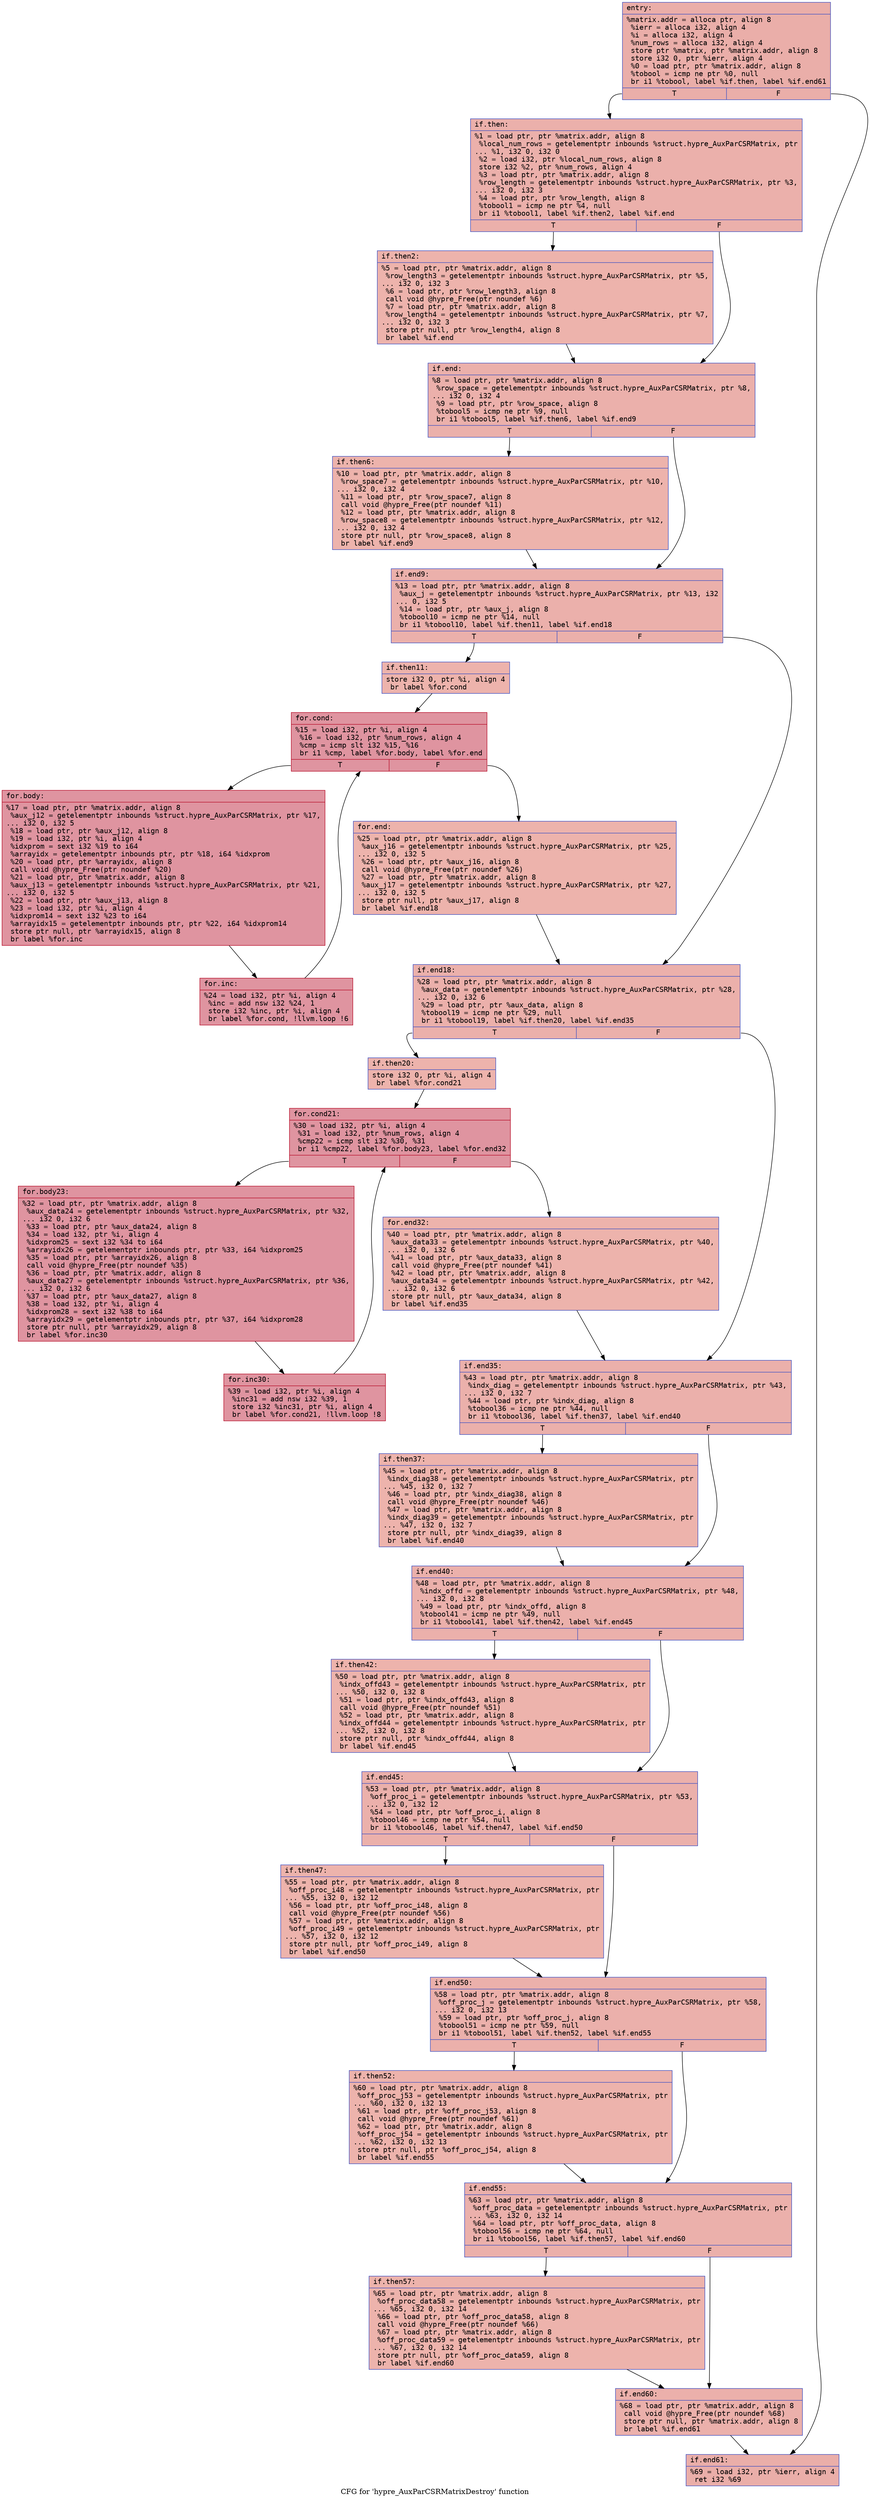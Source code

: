 digraph "CFG for 'hypre_AuxParCSRMatrixDestroy' function" {
	label="CFG for 'hypre_AuxParCSRMatrixDestroy' function";

	Node0x55cc613775c0 [shape=record,color="#3d50c3ff", style=filled, fillcolor="#d0473d70" fontname="Courier",label="{entry:\l|  %matrix.addr = alloca ptr, align 8\l  %ierr = alloca i32, align 4\l  %i = alloca i32, align 4\l  %num_rows = alloca i32, align 4\l  store ptr %matrix, ptr %matrix.addr, align 8\l  store i32 0, ptr %ierr, align 4\l  %0 = load ptr, ptr %matrix.addr, align 8\l  %tobool = icmp ne ptr %0, null\l  br i1 %tobool, label %if.then, label %if.end61\l|{<s0>T|<s1>F}}"];
	Node0x55cc613775c0:s0 -> Node0x55cc61377a50[tooltip="entry -> if.then\nProbability 62.50%" ];
	Node0x55cc613775c0:s1 -> Node0x55cc61377ac0[tooltip="entry -> if.end61\nProbability 37.50%" ];
	Node0x55cc61377a50 [shape=record,color="#3d50c3ff", style=filled, fillcolor="#d24b4070" fontname="Courier",label="{if.then:\l|  %1 = load ptr, ptr %matrix.addr, align 8\l  %local_num_rows = getelementptr inbounds %struct.hypre_AuxParCSRMatrix, ptr\l... %1, i32 0, i32 0\l  %2 = load i32, ptr %local_num_rows, align 8\l  store i32 %2, ptr %num_rows, align 4\l  %3 = load ptr, ptr %matrix.addr, align 8\l  %row_length = getelementptr inbounds %struct.hypre_AuxParCSRMatrix, ptr %3,\l... i32 0, i32 3\l  %4 = load ptr, ptr %row_length, align 8\l  %tobool1 = icmp ne ptr %4, null\l  br i1 %tobool1, label %if.then2, label %if.end\l|{<s0>T|<s1>F}}"];
	Node0x55cc61377a50:s0 -> Node0x55cc61378120[tooltip="if.then -> if.then2\nProbability 62.50%" ];
	Node0x55cc61377a50:s1 -> Node0x55cc61378340[tooltip="if.then -> if.end\nProbability 37.50%" ];
	Node0x55cc61378120 [shape=record,color="#3d50c3ff", style=filled, fillcolor="#d6524470" fontname="Courier",label="{if.then2:\l|  %5 = load ptr, ptr %matrix.addr, align 8\l  %row_length3 = getelementptr inbounds %struct.hypre_AuxParCSRMatrix, ptr %5,\l... i32 0, i32 3\l  %6 = load ptr, ptr %row_length3, align 8\l  call void @hypre_Free(ptr noundef %6)\l  %7 = load ptr, ptr %matrix.addr, align 8\l  %row_length4 = getelementptr inbounds %struct.hypre_AuxParCSRMatrix, ptr %7,\l... i32 0, i32 3\l  store ptr null, ptr %row_length4, align 8\l  br label %if.end\l}"];
	Node0x55cc61378120 -> Node0x55cc61378340[tooltip="if.then2 -> if.end\nProbability 100.00%" ];
	Node0x55cc61378340 [shape=record,color="#3d50c3ff", style=filled, fillcolor="#d24b4070" fontname="Courier",label="{if.end:\l|  %8 = load ptr, ptr %matrix.addr, align 8\l  %row_space = getelementptr inbounds %struct.hypre_AuxParCSRMatrix, ptr %8,\l... i32 0, i32 4\l  %9 = load ptr, ptr %row_space, align 8\l  %tobool5 = icmp ne ptr %9, null\l  br i1 %tobool5, label %if.then6, label %if.end9\l|{<s0>T|<s1>F}}"];
	Node0x55cc61378340:s0 -> Node0x55cc61379550[tooltip="if.end -> if.then6\nProbability 62.50%" ];
	Node0x55cc61378340:s1 -> Node0x55cc613795d0[tooltip="if.end -> if.end9\nProbability 37.50%" ];
	Node0x55cc61379550 [shape=record,color="#3d50c3ff", style=filled, fillcolor="#d6524470" fontname="Courier",label="{if.then6:\l|  %10 = load ptr, ptr %matrix.addr, align 8\l  %row_space7 = getelementptr inbounds %struct.hypre_AuxParCSRMatrix, ptr %10,\l... i32 0, i32 4\l  %11 = load ptr, ptr %row_space7, align 8\l  call void @hypre_Free(ptr noundef %11)\l  %12 = load ptr, ptr %matrix.addr, align 8\l  %row_space8 = getelementptr inbounds %struct.hypre_AuxParCSRMatrix, ptr %12,\l... i32 0, i32 4\l  store ptr null, ptr %row_space8, align 8\l  br label %if.end9\l}"];
	Node0x55cc61379550 -> Node0x55cc613795d0[tooltip="if.then6 -> if.end9\nProbability 100.00%" ];
	Node0x55cc613795d0 [shape=record,color="#3d50c3ff", style=filled, fillcolor="#d24b4070" fontname="Courier",label="{if.end9:\l|  %13 = load ptr, ptr %matrix.addr, align 8\l  %aux_j = getelementptr inbounds %struct.hypre_AuxParCSRMatrix, ptr %13, i32\l... 0, i32 5\l  %14 = load ptr, ptr %aux_j, align 8\l  %tobool10 = icmp ne ptr %14, null\l  br i1 %tobool10, label %if.then11, label %if.end18\l|{<s0>T|<s1>F}}"];
	Node0x55cc613795d0:s0 -> Node0x55cc61379f50[tooltip="if.end9 -> if.then11\nProbability 62.50%" ];
	Node0x55cc613795d0:s1 -> Node0x55cc6137a2f0[tooltip="if.end9 -> if.end18\nProbability 37.50%" ];
	Node0x55cc61379f50 [shape=record,color="#3d50c3ff", style=filled, fillcolor="#d6524470" fontname="Courier",label="{if.then11:\l|  store i32 0, ptr %i, align 4\l  br label %for.cond\l}"];
	Node0x55cc61379f50 -> Node0x55cc6137a4c0[tooltip="if.then11 -> for.cond\nProbability 100.00%" ];
	Node0x55cc6137a4c0 [shape=record,color="#b70d28ff", style=filled, fillcolor="#b70d2870" fontname="Courier",label="{for.cond:\l|  %15 = load i32, ptr %i, align 4\l  %16 = load i32, ptr %num_rows, align 4\l  %cmp = icmp slt i32 %15, %16\l  br i1 %cmp, label %for.body, label %for.end\l|{<s0>T|<s1>F}}"];
	Node0x55cc6137a4c0:s0 -> Node0x55cc6137a760[tooltip="for.cond -> for.body\nProbability 96.88%" ];
	Node0x55cc6137a4c0:s1 -> Node0x55cc6137a7e0[tooltip="for.cond -> for.end\nProbability 3.12%" ];
	Node0x55cc6137a760 [shape=record,color="#b70d28ff", style=filled, fillcolor="#b70d2870" fontname="Courier",label="{for.body:\l|  %17 = load ptr, ptr %matrix.addr, align 8\l  %aux_j12 = getelementptr inbounds %struct.hypre_AuxParCSRMatrix, ptr %17,\l... i32 0, i32 5\l  %18 = load ptr, ptr %aux_j12, align 8\l  %19 = load i32, ptr %i, align 4\l  %idxprom = sext i32 %19 to i64\l  %arrayidx = getelementptr inbounds ptr, ptr %18, i64 %idxprom\l  %20 = load ptr, ptr %arrayidx, align 8\l  call void @hypre_Free(ptr noundef %20)\l  %21 = load ptr, ptr %matrix.addr, align 8\l  %aux_j13 = getelementptr inbounds %struct.hypre_AuxParCSRMatrix, ptr %21,\l... i32 0, i32 5\l  %22 = load ptr, ptr %aux_j13, align 8\l  %23 = load i32, ptr %i, align 4\l  %idxprom14 = sext i32 %23 to i64\l  %arrayidx15 = getelementptr inbounds ptr, ptr %22, i64 %idxprom14\l  store ptr null, ptr %arrayidx15, align 8\l  br label %for.inc\l}"];
	Node0x55cc6137a760 -> Node0x55cc6137b300[tooltip="for.body -> for.inc\nProbability 100.00%" ];
	Node0x55cc6137b300 [shape=record,color="#b70d28ff", style=filled, fillcolor="#b70d2870" fontname="Courier",label="{for.inc:\l|  %24 = load i32, ptr %i, align 4\l  %inc = add nsw i32 %24, 1\l  store i32 %inc, ptr %i, align 4\l  br label %for.cond, !llvm.loop !6\l}"];
	Node0x55cc6137b300 -> Node0x55cc6137a4c0[tooltip="for.inc -> for.cond\nProbability 100.00%" ];
	Node0x55cc6137a7e0 [shape=record,color="#3d50c3ff", style=filled, fillcolor="#d6524470" fontname="Courier",label="{for.end:\l|  %25 = load ptr, ptr %matrix.addr, align 8\l  %aux_j16 = getelementptr inbounds %struct.hypre_AuxParCSRMatrix, ptr %25,\l... i32 0, i32 5\l  %26 = load ptr, ptr %aux_j16, align 8\l  call void @hypre_Free(ptr noundef %26)\l  %27 = load ptr, ptr %matrix.addr, align 8\l  %aux_j17 = getelementptr inbounds %struct.hypre_AuxParCSRMatrix, ptr %27,\l... i32 0, i32 5\l  store ptr null, ptr %aux_j17, align 8\l  br label %if.end18\l}"];
	Node0x55cc6137a7e0 -> Node0x55cc6137a2f0[tooltip="for.end -> if.end18\nProbability 100.00%" ];
	Node0x55cc6137a2f0 [shape=record,color="#3d50c3ff", style=filled, fillcolor="#d24b4070" fontname="Courier",label="{if.end18:\l|  %28 = load ptr, ptr %matrix.addr, align 8\l  %aux_data = getelementptr inbounds %struct.hypre_AuxParCSRMatrix, ptr %28,\l... i32 0, i32 6\l  %29 = load ptr, ptr %aux_data, align 8\l  %tobool19 = icmp ne ptr %29, null\l  br i1 %tobool19, label %if.then20, label %if.end35\l|{<s0>T|<s1>F}}"];
	Node0x55cc6137a2f0:s0 -> Node0x55cc6137c970[tooltip="if.end18 -> if.then20\nProbability 62.50%" ];
	Node0x55cc6137a2f0:s1 -> Node0x55cc6137c9f0[tooltip="if.end18 -> if.end35\nProbability 37.50%" ];
	Node0x55cc6137c970 [shape=record,color="#3d50c3ff", style=filled, fillcolor="#d6524470" fontname="Courier",label="{if.then20:\l|  store i32 0, ptr %i, align 4\l  br label %for.cond21\l}"];
	Node0x55cc6137c970 -> Node0x55cc6137cbc0[tooltip="if.then20 -> for.cond21\nProbability 100.00%" ];
	Node0x55cc6137cbc0 [shape=record,color="#b70d28ff", style=filled, fillcolor="#b70d2870" fontname="Courier",label="{for.cond21:\l|  %30 = load i32, ptr %i, align 4\l  %31 = load i32, ptr %num_rows, align 4\l  %cmp22 = icmp slt i32 %30, %31\l  br i1 %cmp22, label %for.body23, label %for.end32\l|{<s0>T|<s1>F}}"];
	Node0x55cc6137cbc0:s0 -> Node0x55cc6137ce60[tooltip="for.cond21 -> for.body23\nProbability 96.88%" ];
	Node0x55cc6137cbc0:s1 -> Node0x55cc6137cee0[tooltip="for.cond21 -> for.end32\nProbability 3.12%" ];
	Node0x55cc6137ce60 [shape=record,color="#b70d28ff", style=filled, fillcolor="#b70d2870" fontname="Courier",label="{for.body23:\l|  %32 = load ptr, ptr %matrix.addr, align 8\l  %aux_data24 = getelementptr inbounds %struct.hypre_AuxParCSRMatrix, ptr %32,\l... i32 0, i32 6\l  %33 = load ptr, ptr %aux_data24, align 8\l  %34 = load i32, ptr %i, align 4\l  %idxprom25 = sext i32 %34 to i64\l  %arrayidx26 = getelementptr inbounds ptr, ptr %33, i64 %idxprom25\l  %35 = load ptr, ptr %arrayidx26, align 8\l  call void @hypre_Free(ptr noundef %35)\l  %36 = load ptr, ptr %matrix.addr, align 8\l  %aux_data27 = getelementptr inbounds %struct.hypre_AuxParCSRMatrix, ptr %36,\l... i32 0, i32 6\l  %37 = load ptr, ptr %aux_data27, align 8\l  %38 = load i32, ptr %i, align 4\l  %idxprom28 = sext i32 %38 to i64\l  %arrayidx29 = getelementptr inbounds ptr, ptr %37, i64 %idxprom28\l  store ptr null, ptr %arrayidx29, align 8\l  br label %for.inc30\l}"];
	Node0x55cc6137ce60 -> Node0x55cc6137e020[tooltip="for.body23 -> for.inc30\nProbability 100.00%" ];
	Node0x55cc6137e020 [shape=record,color="#b70d28ff", style=filled, fillcolor="#b70d2870" fontname="Courier",label="{for.inc30:\l|  %39 = load i32, ptr %i, align 4\l  %inc31 = add nsw i32 %39, 1\l  store i32 %inc31, ptr %i, align 4\l  br label %for.cond21, !llvm.loop !8\l}"];
	Node0x55cc6137e020 -> Node0x55cc6137cbc0[tooltip="for.inc30 -> for.cond21\nProbability 100.00%" ];
	Node0x55cc6137cee0 [shape=record,color="#3d50c3ff", style=filled, fillcolor="#d6524470" fontname="Courier",label="{for.end32:\l|  %40 = load ptr, ptr %matrix.addr, align 8\l  %aux_data33 = getelementptr inbounds %struct.hypre_AuxParCSRMatrix, ptr %40,\l... i32 0, i32 6\l  %41 = load ptr, ptr %aux_data33, align 8\l  call void @hypre_Free(ptr noundef %41)\l  %42 = load ptr, ptr %matrix.addr, align 8\l  %aux_data34 = getelementptr inbounds %struct.hypre_AuxParCSRMatrix, ptr %42,\l... i32 0, i32 6\l  store ptr null, ptr %aux_data34, align 8\l  br label %if.end35\l}"];
	Node0x55cc6137cee0 -> Node0x55cc6137c9f0[tooltip="for.end32 -> if.end35\nProbability 100.00%" ];
	Node0x55cc6137c9f0 [shape=record,color="#3d50c3ff", style=filled, fillcolor="#d24b4070" fontname="Courier",label="{if.end35:\l|  %43 = load ptr, ptr %matrix.addr, align 8\l  %indx_diag = getelementptr inbounds %struct.hypre_AuxParCSRMatrix, ptr %43,\l... i32 0, i32 7\l  %44 = load ptr, ptr %indx_diag, align 8\l  %tobool36 = icmp ne ptr %44, null\l  br i1 %tobool36, label %if.then37, label %if.end40\l|{<s0>T|<s1>F}}"];
	Node0x55cc6137c9f0:s0 -> Node0x55cc6137ecb0[tooltip="if.end35 -> if.then37\nProbability 62.50%" ];
	Node0x55cc6137c9f0:s1 -> Node0x55cc6137ed30[tooltip="if.end35 -> if.end40\nProbability 37.50%" ];
	Node0x55cc6137ecb0 [shape=record,color="#3d50c3ff", style=filled, fillcolor="#d6524470" fontname="Courier",label="{if.then37:\l|  %45 = load ptr, ptr %matrix.addr, align 8\l  %indx_diag38 = getelementptr inbounds %struct.hypre_AuxParCSRMatrix, ptr\l... %45, i32 0, i32 7\l  %46 = load ptr, ptr %indx_diag38, align 8\l  call void @hypre_Free(ptr noundef %46)\l  %47 = load ptr, ptr %matrix.addr, align 8\l  %indx_diag39 = getelementptr inbounds %struct.hypre_AuxParCSRMatrix, ptr\l... %47, i32 0, i32 7\l  store ptr null, ptr %indx_diag39, align 8\l  br label %if.end40\l}"];
	Node0x55cc6137ecb0 -> Node0x55cc6137ed30[tooltip="if.then37 -> if.end40\nProbability 100.00%" ];
	Node0x55cc6137ed30 [shape=record,color="#3d50c3ff", style=filled, fillcolor="#d24b4070" fontname="Courier",label="{if.end40:\l|  %48 = load ptr, ptr %matrix.addr, align 8\l  %indx_offd = getelementptr inbounds %struct.hypre_AuxParCSRMatrix, ptr %48,\l... i32 0, i32 8\l  %49 = load ptr, ptr %indx_offd, align 8\l  %tobool41 = icmp ne ptr %49, null\l  br i1 %tobool41, label %if.then42, label %if.end45\l|{<s0>T|<s1>F}}"];
	Node0x55cc6137ed30:s0 -> Node0x55cc61380690[tooltip="if.end40 -> if.then42\nProbability 62.50%" ];
	Node0x55cc6137ed30:s1 -> Node0x55cc61380710[tooltip="if.end40 -> if.end45\nProbability 37.50%" ];
	Node0x55cc61380690 [shape=record,color="#3d50c3ff", style=filled, fillcolor="#d6524470" fontname="Courier",label="{if.then42:\l|  %50 = load ptr, ptr %matrix.addr, align 8\l  %indx_offd43 = getelementptr inbounds %struct.hypre_AuxParCSRMatrix, ptr\l... %50, i32 0, i32 8\l  %51 = load ptr, ptr %indx_offd43, align 8\l  call void @hypre_Free(ptr noundef %51)\l  %52 = load ptr, ptr %matrix.addr, align 8\l  %indx_offd44 = getelementptr inbounds %struct.hypre_AuxParCSRMatrix, ptr\l... %52, i32 0, i32 8\l  store ptr null, ptr %indx_offd44, align 8\l  br label %if.end45\l}"];
	Node0x55cc61380690 -> Node0x55cc61380710[tooltip="if.then42 -> if.end45\nProbability 100.00%" ];
	Node0x55cc61380710 [shape=record,color="#3d50c3ff", style=filled, fillcolor="#d24b4070" fontname="Courier",label="{if.end45:\l|  %53 = load ptr, ptr %matrix.addr, align 8\l  %off_proc_i = getelementptr inbounds %struct.hypre_AuxParCSRMatrix, ptr %53,\l... i32 0, i32 12\l  %54 = load ptr, ptr %off_proc_i, align 8\l  %tobool46 = icmp ne ptr %54, null\l  br i1 %tobool46, label %if.then47, label %if.end50\l|{<s0>T|<s1>F}}"];
	Node0x55cc61380710:s0 -> Node0x55cc61381050[tooltip="if.end45 -> if.then47\nProbability 62.50%" ];
	Node0x55cc61380710:s1 -> Node0x55cc613810d0[tooltip="if.end45 -> if.end50\nProbability 37.50%" ];
	Node0x55cc61381050 [shape=record,color="#3d50c3ff", style=filled, fillcolor="#d6524470" fontname="Courier",label="{if.then47:\l|  %55 = load ptr, ptr %matrix.addr, align 8\l  %off_proc_i48 = getelementptr inbounds %struct.hypre_AuxParCSRMatrix, ptr\l... %55, i32 0, i32 12\l  %56 = load ptr, ptr %off_proc_i48, align 8\l  call void @hypre_Free(ptr noundef %56)\l  %57 = load ptr, ptr %matrix.addr, align 8\l  %off_proc_i49 = getelementptr inbounds %struct.hypre_AuxParCSRMatrix, ptr\l... %57, i32 0, i32 12\l  store ptr null, ptr %off_proc_i49, align 8\l  br label %if.end50\l}"];
	Node0x55cc61381050 -> Node0x55cc613810d0[tooltip="if.then47 -> if.end50\nProbability 100.00%" ];
	Node0x55cc613810d0 [shape=record,color="#3d50c3ff", style=filled, fillcolor="#d24b4070" fontname="Courier",label="{if.end50:\l|  %58 = load ptr, ptr %matrix.addr, align 8\l  %off_proc_j = getelementptr inbounds %struct.hypre_AuxParCSRMatrix, ptr %58,\l... i32 0, i32 13\l  %59 = load ptr, ptr %off_proc_j, align 8\l  %tobool51 = icmp ne ptr %59, null\l  br i1 %tobool51, label %if.then52, label %if.end55\l|{<s0>T|<s1>F}}"];
	Node0x55cc613810d0:s0 -> Node0x55cc61381a10[tooltip="if.end50 -> if.then52\nProbability 62.50%" ];
	Node0x55cc613810d0:s1 -> Node0x55cc61381a90[tooltip="if.end50 -> if.end55\nProbability 37.50%" ];
	Node0x55cc61381a10 [shape=record,color="#3d50c3ff", style=filled, fillcolor="#d6524470" fontname="Courier",label="{if.then52:\l|  %60 = load ptr, ptr %matrix.addr, align 8\l  %off_proc_j53 = getelementptr inbounds %struct.hypre_AuxParCSRMatrix, ptr\l... %60, i32 0, i32 13\l  %61 = load ptr, ptr %off_proc_j53, align 8\l  call void @hypre_Free(ptr noundef %61)\l  %62 = load ptr, ptr %matrix.addr, align 8\l  %off_proc_j54 = getelementptr inbounds %struct.hypre_AuxParCSRMatrix, ptr\l... %62, i32 0, i32 13\l  store ptr null, ptr %off_proc_j54, align 8\l  br label %if.end55\l}"];
	Node0x55cc61381a10 -> Node0x55cc61381a90[tooltip="if.then52 -> if.end55\nProbability 100.00%" ];
	Node0x55cc61381a90 [shape=record,color="#3d50c3ff", style=filled, fillcolor="#d24b4070" fontname="Courier",label="{if.end55:\l|  %63 = load ptr, ptr %matrix.addr, align 8\l  %off_proc_data = getelementptr inbounds %struct.hypre_AuxParCSRMatrix, ptr\l... %63, i32 0, i32 14\l  %64 = load ptr, ptr %off_proc_data, align 8\l  %tobool56 = icmp ne ptr %64, null\l  br i1 %tobool56, label %if.then57, label %if.end60\l|{<s0>T|<s1>F}}"];
	Node0x55cc61381a90:s0 -> Node0x55cc613823d0[tooltip="if.end55 -> if.then57\nProbability 62.50%" ];
	Node0x55cc61381a90:s1 -> Node0x55cc61382450[tooltip="if.end55 -> if.end60\nProbability 37.50%" ];
	Node0x55cc613823d0 [shape=record,color="#3d50c3ff", style=filled, fillcolor="#d6524470" fontname="Courier",label="{if.then57:\l|  %65 = load ptr, ptr %matrix.addr, align 8\l  %off_proc_data58 = getelementptr inbounds %struct.hypre_AuxParCSRMatrix, ptr\l... %65, i32 0, i32 14\l  %66 = load ptr, ptr %off_proc_data58, align 8\l  call void @hypre_Free(ptr noundef %66)\l  %67 = load ptr, ptr %matrix.addr, align 8\l  %off_proc_data59 = getelementptr inbounds %struct.hypre_AuxParCSRMatrix, ptr\l... %67, i32 0, i32 14\l  store ptr null, ptr %off_proc_data59, align 8\l  br label %if.end60\l}"];
	Node0x55cc613823d0 -> Node0x55cc61382450[tooltip="if.then57 -> if.end60\nProbability 100.00%" ];
	Node0x55cc61382450 [shape=record,color="#3d50c3ff", style=filled, fillcolor="#d24b4070" fontname="Courier",label="{if.end60:\l|  %68 = load ptr, ptr %matrix.addr, align 8\l  call void @hypre_Free(ptr noundef %68)\l  store ptr null, ptr %matrix.addr, align 8\l  br label %if.end61\l}"];
	Node0x55cc61382450 -> Node0x55cc61377ac0[tooltip="if.end60 -> if.end61\nProbability 100.00%" ];
	Node0x55cc61377ac0 [shape=record,color="#3d50c3ff", style=filled, fillcolor="#d0473d70" fontname="Courier",label="{if.end61:\l|  %69 = load i32, ptr %ierr, align 4\l  ret i32 %69\l}"];
}
